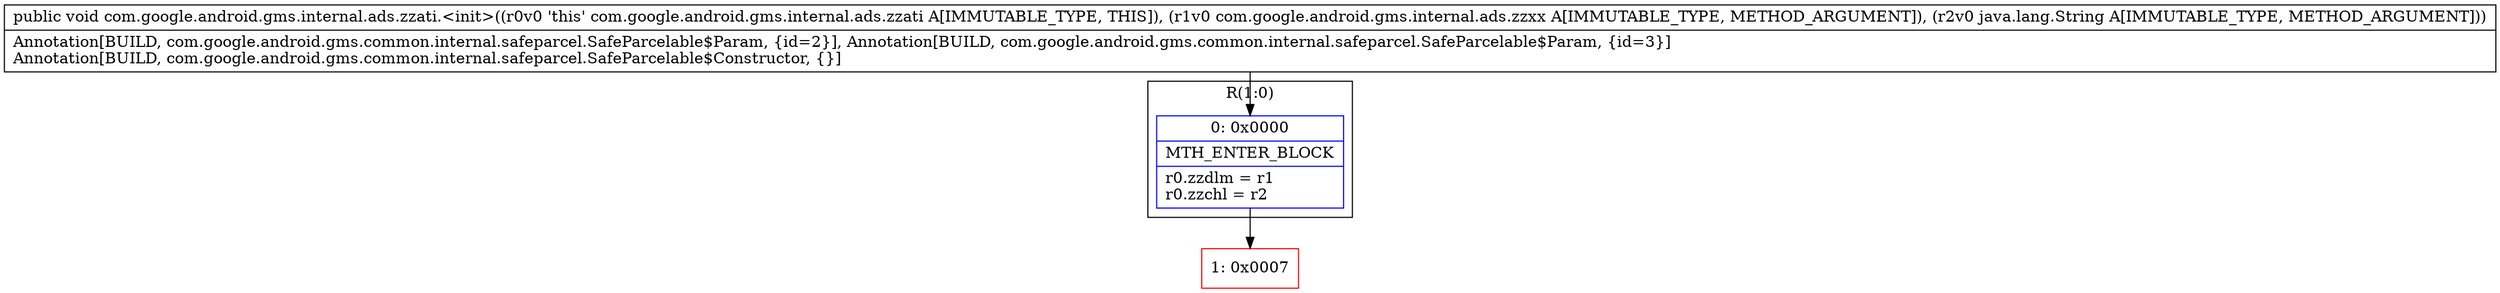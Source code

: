 digraph "CFG forcom.google.android.gms.internal.ads.zzati.\<init\>(Lcom\/google\/android\/gms\/internal\/ads\/zzxx;Ljava\/lang\/String;)V" {
subgraph cluster_Region_1299967206 {
label = "R(1:0)";
node [shape=record,color=blue];
Node_0 [shape=record,label="{0\:\ 0x0000|MTH_ENTER_BLOCK\l|r0.zzdlm = r1\lr0.zzchl = r2\l}"];
}
Node_1 [shape=record,color=red,label="{1\:\ 0x0007}"];
MethodNode[shape=record,label="{public void com.google.android.gms.internal.ads.zzati.\<init\>((r0v0 'this' com.google.android.gms.internal.ads.zzati A[IMMUTABLE_TYPE, THIS]), (r1v0 com.google.android.gms.internal.ads.zzxx A[IMMUTABLE_TYPE, METHOD_ARGUMENT]), (r2v0 java.lang.String A[IMMUTABLE_TYPE, METHOD_ARGUMENT]))  | Annotation[BUILD, com.google.android.gms.common.internal.safeparcel.SafeParcelable$Param, \{id=2\}], Annotation[BUILD, com.google.android.gms.common.internal.safeparcel.SafeParcelable$Param, \{id=3\}]\lAnnotation[BUILD, com.google.android.gms.common.internal.safeparcel.SafeParcelable$Constructor, \{\}]\l}"];
MethodNode -> Node_0;
Node_0 -> Node_1;
}

